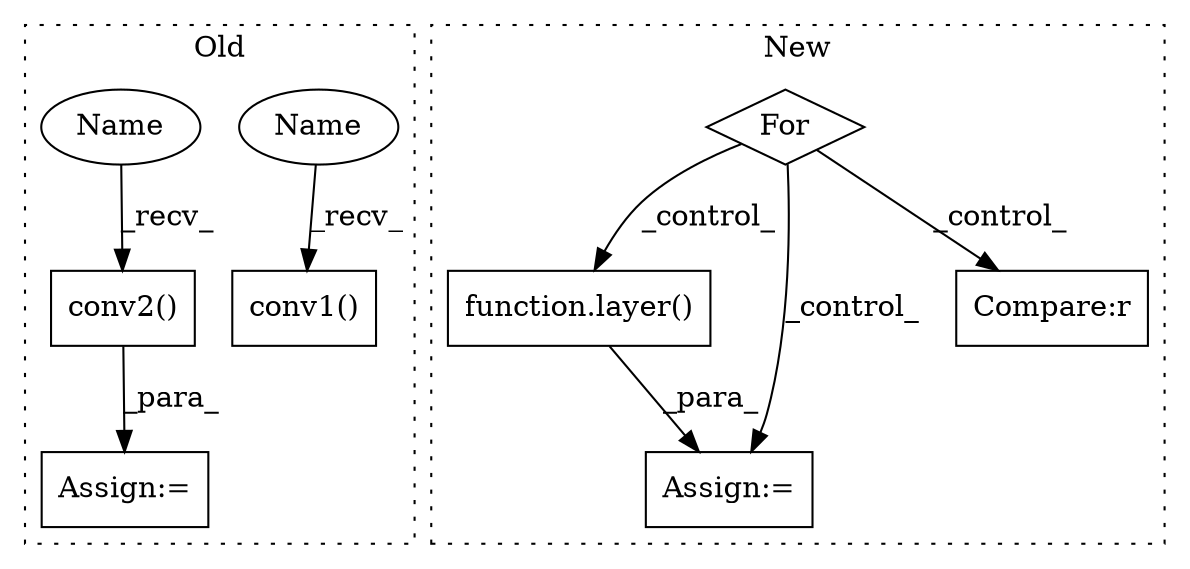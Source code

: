 digraph G {
subgraph cluster0 {
1 [label="conv2()" a="75" s="872,892" l="11,1" shape="box"];
3 [label="conv1()" a="75" s="833,853" l="11,1" shape="box"];
6 [label="Assign:=" a="68" s="869" l="3" shape="box"];
8 [label="Name" a="87" s="833" l="4" shape="ellipse"];
9 [label="Name" a="87" s="872" l="4" shape="ellipse"];
label = "Old";
style="dotted";
}
subgraph cluster1 {
2 [label="function.layer()" a="75" s="1151,1158" l="6,1" shape="box"];
4 [label="Assign:=" a="68" s="1148" l="3" shape="box"];
5 [label="For" a="107" s="1056,1085" l="4,14" shape="diamond"];
7 [label="Compare:r" a="40" s="1183" l="11" shape="box"];
label = "New";
style="dotted";
}
1 -> 6 [label="_para_"];
2 -> 4 [label="_para_"];
5 -> 4 [label="_control_"];
5 -> 2 [label="_control_"];
5 -> 7 [label="_control_"];
8 -> 3 [label="_recv_"];
9 -> 1 [label="_recv_"];
}